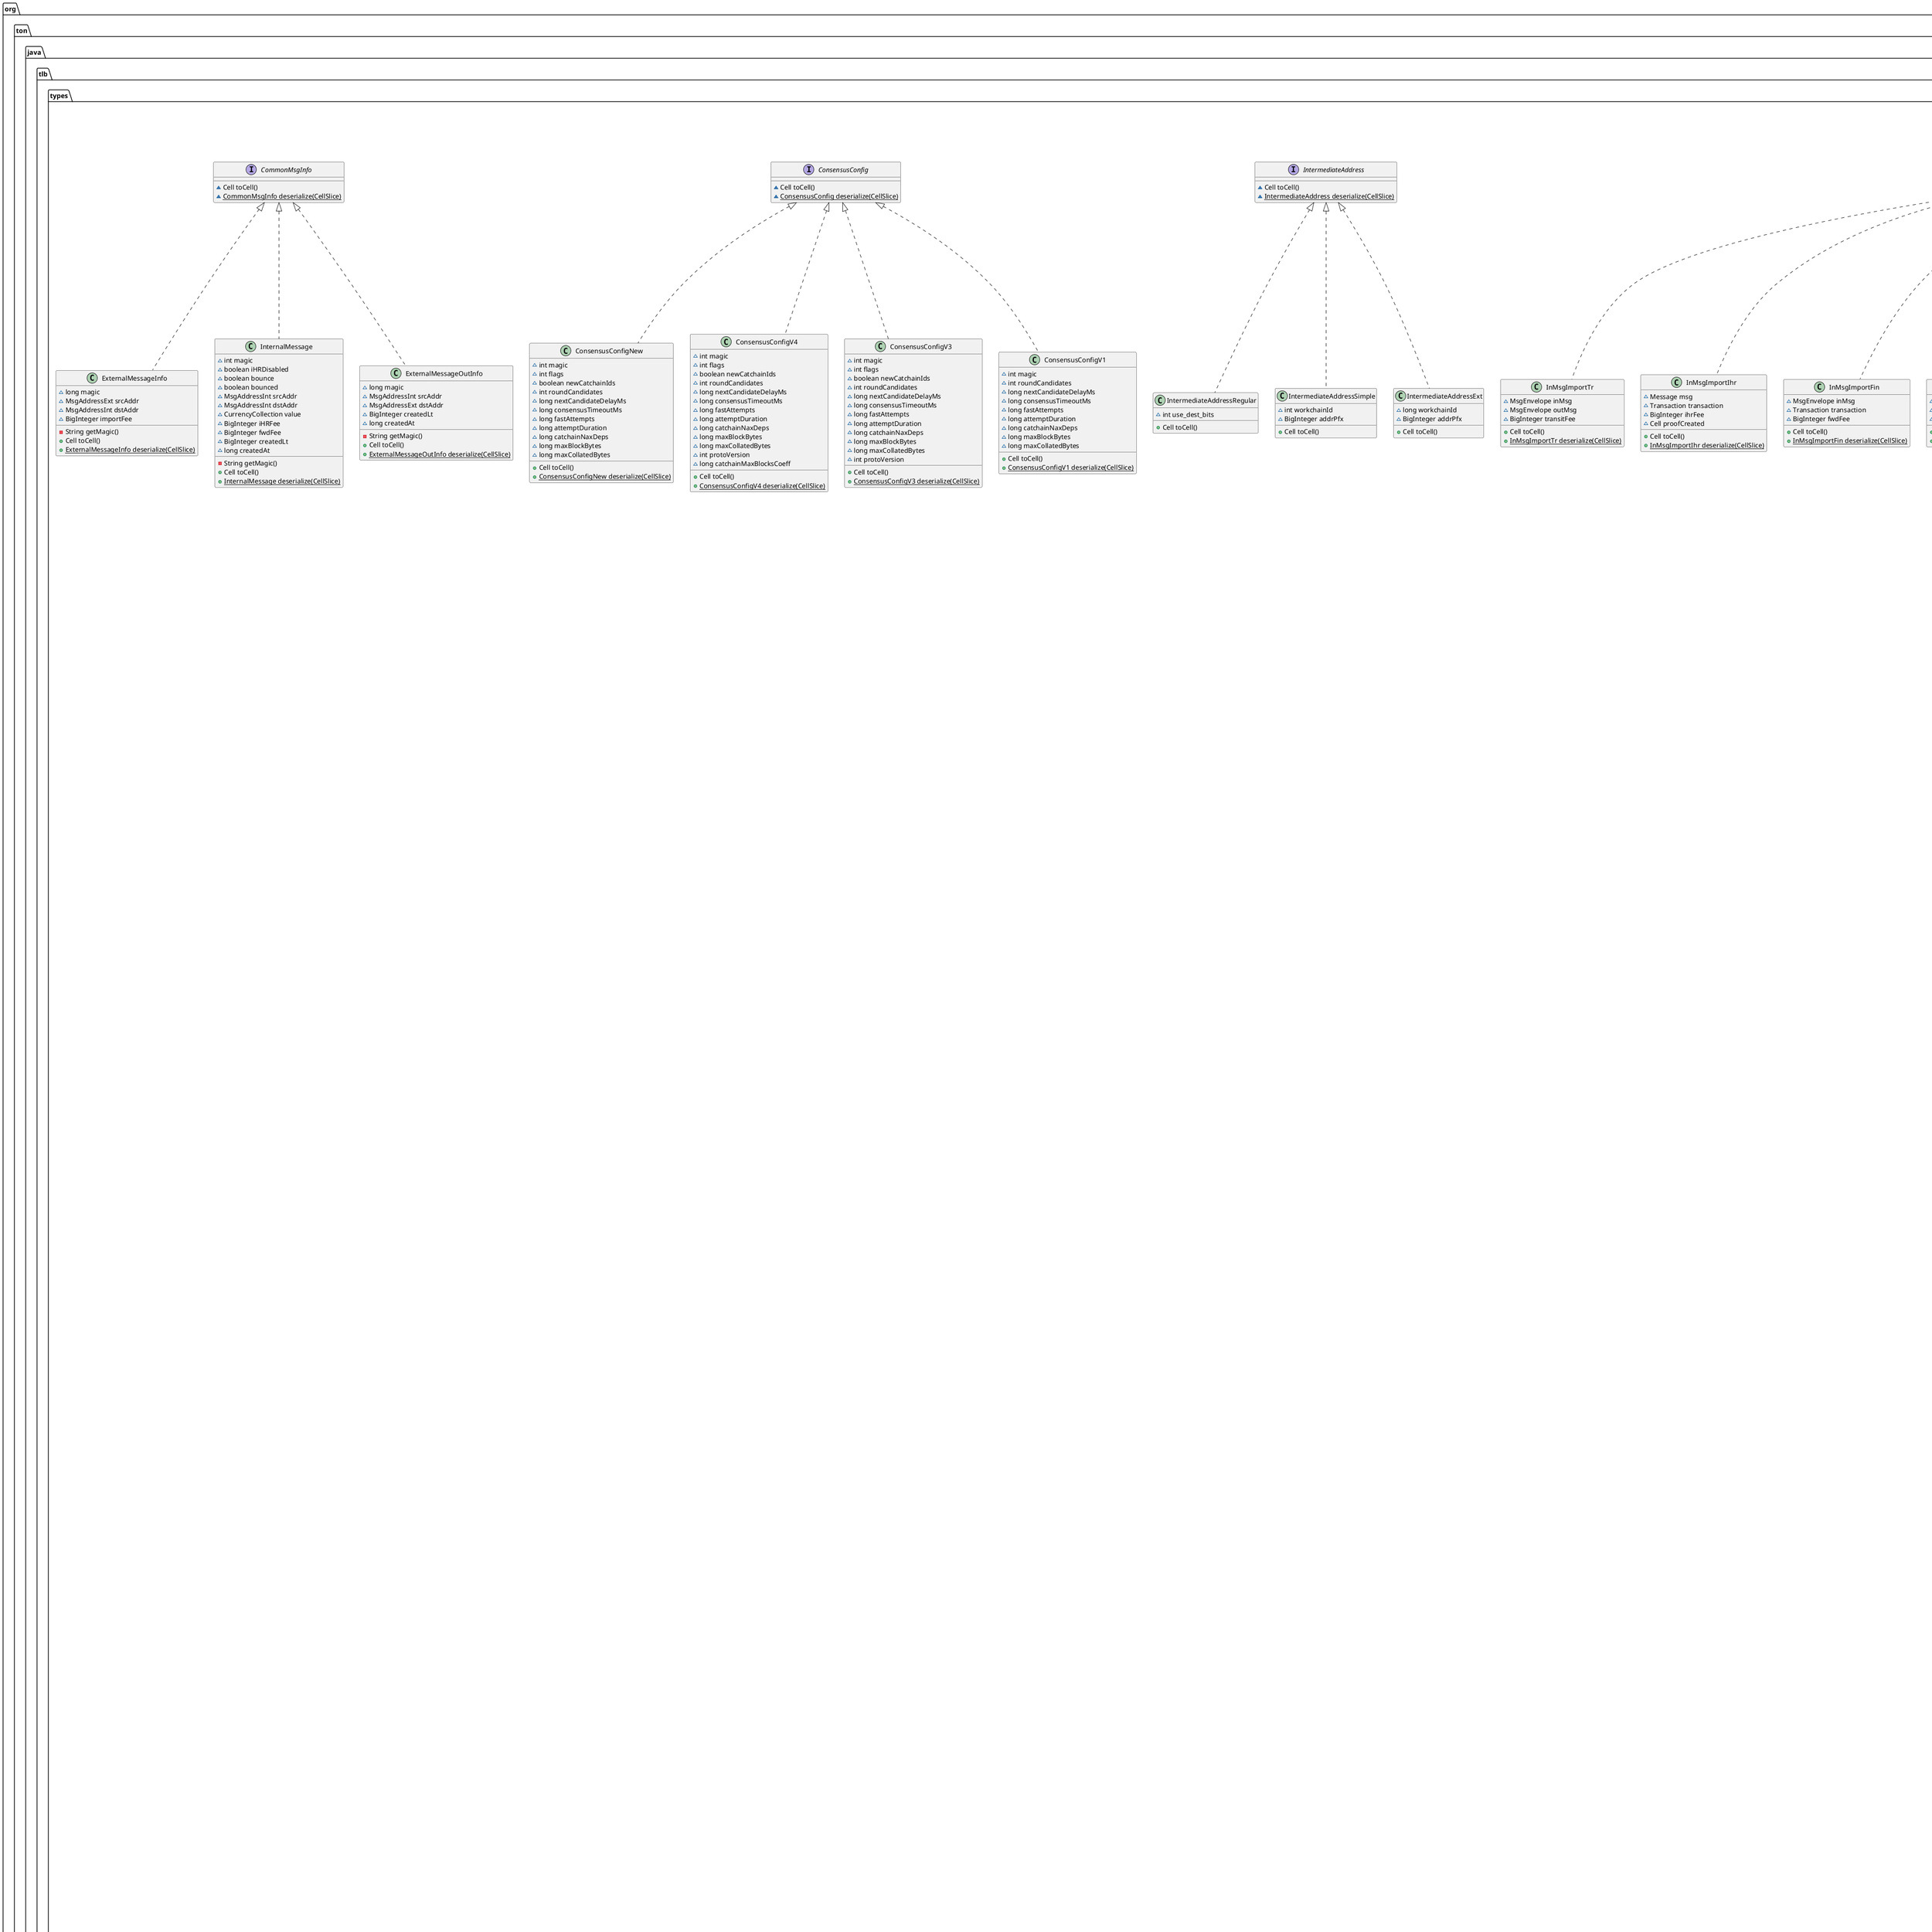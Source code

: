 @startuml
class org.ton.java.tlb.types.JettonBridgePrices {
~ BigInteger bridgeBurnFee
~ BigInteger bridgeMintFee
~ BigInteger walletMinTonsForStorage
~ BigInteger walletGasConsumption
~ BigInteger minterMinTonsForStorage
~ BigInteger discoverGasConsumption
+ Cell toCell()
+ {static} JettonBridgePrices deserialize(CellSlice)
}


class org.ton.java.tlb.types.ConfigVotingSetup {
~ int cfgVoteSetup
~ ConfigProposalSetup normalParams
~ ConfigProposalSetup criticalParams
+ Cell toCell()
+ {static} ConfigVotingSetup deserialize(CellSlice)
}


class org.ton.java.tlb.types.CryptoSignature {
~ int magic
~ BigInteger r
~ BigInteger s
+ Cell toCell()
+ {static} CryptoSignature deserialize(CellSlice)
}


class org.ton.java.tlb.types.ConfigParams37 {
~ ValidatorSet nextTempValidatorSet
+ Cell toCell()
+ {static} ConfigParams37 deserialize(CellSlice)
}


interface org.ton.java.tlb.types.CatchainConfig {
~ Cell toCell()
~ {static} CatchainConfig deserialize(CellSlice)
}

class org.ton.java.tlb.types.AccountStateActive {
~ int magic
~ StateInit stateInit
+ Cell toCell()
+ {static} AccountStateActive deserialize(CellSlice)
}


class org.ton.java.tlb.types.ConfigParams2 {
~ Address minterAddr
+ Cell toCell()
+ {static} ConfigParams2 deserialize(CellSlice)
}


class org.ton.java.tlb.types.StorageUsedShort {
~ BigInteger cells
~ BigInteger bits
+ Cell toCell()
+ {static} StorageUsedShort deserialize(CellSlice)
}


class org.ton.java.tlb.types.InMsgImportTr {
~ MsgEnvelope inMsg
~ MsgEnvelope outMsg
~ BigInteger transitFee
+ Cell toCell()
+ {static} InMsgImportTr deserialize(CellSlice)
}


class org.ton.java.tlb.types.InMsgImportIhr {
~ Message msg
~ Transaction transaction
~ BigInteger ihrFee
~ Cell proofCreated
+ Cell toCell()
+ {static} InMsgImportIhr deserialize(CellSlice)
}


class org.ton.java.tlb.types.BlockLimits {
~ int magic
~ ParamLimits bytes
~ ParamLimits gas
~ ParamLimits ltDelta
+ Cell toCell()
+ {static} BlockLimits deserialize(CellSlice)
}


class org.ton.java.tlb.types.BlockDataState {
~ BlockData blockData
~ ShardState blockState
}

class org.ton.java.tlb.types.TransactionDescriptionMergeInstall {
~ int magic
~ SplitMergeInfo splitInfo
~ Transaction prepareTransaction
~ StoragePhase storagePhase
~ CreditPhase creditPhase
~ ComputePhase computePhase
~ ActionPhase actionPhase
~ boolean aborted
~ boolean destroyed
- String getMagic()
+ Cell toCell()
+ {static} TransactionDescriptionMergeInstall deserialize(CellSlice)
}


class org.ton.java.tlb.types.CurrencyCollection {
~ BigInteger coins
~ TonHashMapE extraCurrencies
+ Cell toCell()
+ {static} CurrencyCollection deserialize(CellSlice)
}


class org.ton.java.tlb.types.ShardHashes {
~ TonHashMapE shardHashes
+ Cell toCell()
+ {static} ShardHashes deserialize(CellSlice)
}


class org.ton.java.tlb.types.ConfigParams40 {
~ long magic
~ BigInteger defaultFlatFine
~ long defaultProportionalFine
~ int severityFlatMult
~ int severityProportionalMult
~ int unpunishableInterval
~ int longInterval
~ int longFlatMult
~ int longProportionalMult
~ int mediumInterval
~ int mediumFlatMult
~ int mediumProportionalMult
+ Cell toCell()
+ {static} ConfigParams40 deserialize(CellSlice)
}


class org.ton.java.tlb.types.StateInit {
~ BigInteger depth
~ TickTock tickTock
~ Cell code
~ Cell data
~ Cell lib
+ Cell toCell()
+ {static} StateInit deserialize(CellSlice)
}


class org.ton.java.tlb.types.ShardDescr {
~ long magic
~ long seqNo
~ long regMcSeqno
~ BigInteger startLt
~ BigInteger endLt
~ BigInteger rootHash
~ BigInteger fileHash
~ boolean beforeSplit
~ boolean beforeMerge
~ boolean wantSplit
~ boolean wantMerge
~ boolean nXCCUpdated
~ int flags
~ long nextCatchainSeqNo
~ BigInteger nextValidatorShard
~ long minRefMcSeqNo
~ long genUTime
~ FutureSplitMerge splitMergeAt
~ CurrencyCollection feesCollected
~ CurrencyCollection fundsCreated
~ Cell refInfoA
- String getMagic()
- String getRootHash()
- String getFileHash()
+ Cell toCell()
+ {static} ShardDescr deserialize(CellSlice)
}


class org.ton.java.tlb.types.BouncePhaseOk {
~ int magic
~ StorageUsedShort msgSize
~ BigInteger msgFees
~ BigInteger fwdFees
- String getMagic()
+ Cell toCell()
+ {static} BouncePhaseOk deserialize(CellSlice)
}


class org.ton.java.tlb.types.ConfigParams10 {
~ TonHashMap criticalParams
+ Cell toCell()
+ {static} ConfigParams10 deserialize(CellSlice)
}


class org.ton.java.tlb.types.ValidatorSignedTempKey {
~ int magic
~ ValidatorTempKey key
~ CryptoSignature signature
+ Cell toCell()
+ {static} ValidatorSignedTempKey deserialize(CellSlice)
}


class org.ton.java.tlb.types.TransactionDescription {
~ Object description
+ Cell toCell()
+ {static} TransactionDescription deserialize(CellSlice)
}


class org.ton.java.tlb.types.Validator {
~ long magic
~ SigPubKey publicKey
~ BigInteger weight
+ Cell toCell()
+ {static} ValidatorAddr deserialize(CellSlice)
}


class org.ton.java.tlb.types.ExternalMessageOutInfoRelaxed {
~ long magic
~ MsgAddress srcAddr
~ MsgAddress dstAddr
~ BigInteger createdLt
~ long createdAt
- String getMagic()
+ Cell toCell()
+ {static} ExternalMessageOutInfoRelaxed deserialize(CellSlice)
}


class org.ton.java.tlb.types.ConfigParams18 {
~ TonHashMap storagePrices
+ Cell toCell()
+ {static} ConfigParams18 deserialize(CellSlice)
}


class org.ton.java.tlb.types.AccountBlock {
~ long magic
~ BigInteger addr
~ TonHashMapAug transactions
~ Cell stateUpdate
+ Cell toCell()
+ {static} AccountBlock deserialize(CellSlice)
}


class org.ton.java.tlb.types.TransactionDescriptionMergePrepare {
~ int magic
~ SplitMergeInfo splitInfo
~ StoragePhase storagePhase
~ boolean aborted
- String getMagic()
+ Cell toCell()
+ {static} TransactionDescriptionMergePrepare deserialize(CellSlice)
}


class org.ton.java.tlb.types.InMsgImportFin {
~ MsgEnvelope inMsg
~ Transaction transaction
~ BigInteger fwdFee
+ Cell toCell()
+ {static} InMsgImportFin deserialize(CellSlice)
}


interface org.ton.java.tlb.types.SizeLimitsConfig {
~ Cell toCell()
~ {static} SizeLimitsConfig deserialize(CellSlice)
}

class org.ton.java.tlb.types.InternalMessageInfoRelaxed {
~ long magic
~ boolean iHRDisabled
~ boolean bounce
~ boolean bounced
~ MsgAddress srcAddr
~ MsgAddress dstAddr
~ CurrencyCollection value
~ BigInteger iHRFee
~ BigInteger fwdFee
~ BigInteger createdLt
~ long createdAt
- String getMagic()
+ Cell toCell()
+ {static} InternalMessageInfoRelaxed deserialize(CellSlice)
}


class org.ton.java.tlb.types.InMsgDiscardFin {
~ MsgEnvelope inMsg
~ BigInteger transactionId
~ BigInteger fwdFee
+ Cell toCell()
+ {static} InMsgDiscardFin deserialize(CellSlice)
}


class org.ton.java.tlb.types.ExternalMessageInfo {
~ long magic
~ MsgAddressExt srcAddr
~ MsgAddressInt dstAddr
~ BigInteger importFee
- String getMagic()
+ Cell toCell()
+ {static} ExternalMessageInfo deserialize(CellSlice)
}


class org.ton.java.tlb.types.ExtBlkRef {
~ BigInteger endLt
~ int seqno
~ BigInteger rootHash
~ BigInteger fileHash
+ String getRootHash()
+ String getFileHash()
+ Cell toCell()
+ {static} ExtBlkRef deserialize(CellSlice)
}


class org.ton.java.tlb.types.ConfigParams20 {
~ GasLimitsPrices configMcGasPrices
+ Cell toCell()
+ {static} ConfigParams20 deserialize(CellSlice)
}


class org.ton.java.tlb.types.ConfigParams17 {
~ BigInteger minStake
~ BigInteger maxStake
~ BigInteger minTotalStake
~ long maxStakeFactor
+ Cell toCell()
+ {static} ConfigParams17 deserialize(CellSlice)
}


class org.ton.java.tlb.types.ConfigParams {
~ Address configAddr
~ TonHashMap config
+ Cell toCell()
+ {static} ConfigParams deserialize(CellSlice)
}


class org.ton.java.tlb.types.AccountStateFrozen {
~ int magic
~ BigInteger stateHash
+ Cell toCell()
+ {static} AccountStateFrozen deserialize(CellSlice)
}


class org.ton.java.tlb.types.MsgAddressExtNone {
~ int magic
+ String toString()
+ Cell toCell()
+ {static} MsgAddressExtNone deserialize(CellSlice)
}


class org.ton.java.tlb.types.BlockCreateStatsOrdinary {
~ TonHashMapE list
+ Cell toCell()
+ {static} BlockCreateStatsOrdinary deserialize(CellSlice)
}


interface org.ton.java.tlb.types.MsgAddressExt {
~ String toString()
~ Cell toCell()
~ {static} MsgAddressExt deserialize(CellSlice)
}

class org.ton.java.tlb.types.ConfigParams21 {
~ GasLimitsPrices configGasPrices
+ Cell toCell()
+ {static} ConfigParams21 deserialize(CellSlice)
}


class org.ton.java.tlb.types.Anycast {
~ int depth
~ byte rewritePfx
+ Cell toCell()
+ {static} Anycast deserialize(CellSlice)
}


class org.ton.java.tlb.types.BlockProof {
~ int magic
~ BlockIdExtShardIdent proofFor
~ Cell root
~ BlockSignatures signatures
+ Cell toCell()
+ {static} BlockProof deserialize(CellSlice)
}


class org.ton.java.tlb.types.GasLimitsPricesExt {
~ long magic
~ BigInteger gasPrice
~ BigInteger gasLimit
~ BigInteger specialGasLimit
~ BigInteger gasCredit
~ BigInteger blockGasLimit
~ BigInteger freezeDueLimit
~ BigInteger deleteDueLimit
+ Cell toCell()
+ {static} GasLimitsPricesExt deserialize(CellSlice)
}


class org.ton.java.tlb.types.ConfigParams1 {
~ Address electorAddr
+ Cell toCell()
+ {static} ConfigParams1 deserialize(CellSlice)
}


class org.ton.java.tlb.types.ConfigParams36 {
~ ValidatorSet nextValidatorSet
+ Cell toCell()
+ {static} ConfigParams36 deserialize(CellSlice)
}


class org.ton.java.tlb.types.ConfigParams7 {
~ TonHashMapE extraCurrencies
+ Cell toCell()
+ {static} ConfigParams7 deserialize(CellSlice)
}


class org.ton.java.tlb.types.LibDescr {
~ long magic
~ Cell lib
~ TonHashMap publishers
- String getMagic()
+ Cell toCell()
+ {static} LibDescr deserialize(CellSlice)
}


class org.ton.java.tlb.types.ComputePhaseVM {
~ int magic
~ boolean success
~ boolean msgStateUsed
~ boolean accountActivated
~ BigInteger gasFees
~ ComputePhaseVMDetails details
- String getMagic()
+ Cell toCell()
+ {static} ComputePhase deserialize(CellSlice)
}


class org.ton.java.tlb.types.KeyMaxLt {
~ BigInteger endLt
~ int seqno
~ BigInteger rootHash
~ BigInteger fileHash
- String getRootHash()
- String getFileHash()
+ Cell toCell()
+ {static} KeyMaxLt deserialize(CellSlice)
}


class org.ton.java.tlb.types.WcSplitMergeTimings {
~ int magic
~ long splitMergeDelay
~ long splitMergeInterval
~ long minSplitMergeInterval
~ long minSplitMergeDelay
+ Cell toCell()
+ {static} WcSplitMergeTimings deserialize(CellSlice)
}


class org.ton.java.tlb.types.ConfigParams11 {
~ ConfigVotingSetup configVotingSetup
+ Cell toCell()
+ {static} ConfigParams11 deserialize(CellSlice)
}


interface org.ton.java.tlb.types.ValidatorSet {
~ Cell toCell()
~ {static} ValidatorSet deserialize(CellSlice)
}

class org.ton.java.tlb.types.BlockIdExtShardIdent {
~ ShardIdent shardId
~ long seqno
+ BigInteger rootHash
+ BigInteger fileHash
+ String getRootHash()
+ String getFileHash()
+ Cell toCell()
+ {static} BlockIdExtShardIdent deserialize(CellSlice)
}


class org.ton.java.tlb.types.InternalMessage {
~ int magic
~ boolean iHRDisabled
~ boolean bounce
~ boolean bounced
~ MsgAddressInt srcAddr
~ MsgAddressInt dstAddr
~ CurrencyCollection value
~ BigInteger iHRFee
~ BigInteger fwdFee
~ BigInteger createdLt
~ long createdAt
- String getMagic()
+ Cell toCell()
+ {static} InternalMessage deserialize(CellSlice)
}


class org.ton.java.tlb.types.BlockHandle {
~ BigInteger offset
~ BigInteger size
+ {static} BlockHandle deserialize(CellSlice)
}


class org.ton.java.tlb.types.DepthBalanceInfo {
~ int depth
~ CurrencyCollection currencies
+ Cell toCell()
+ {static} DepthBalanceInfo deserialize(CellSlice)
}


interface org.ton.java.tlb.types.AccountState {
+ Cell toCell()
}

class org.ton.java.tlb.types.BlockExtra {
~ InMsgDescr inMsgDesc
~ OutMsgDescr outMsgDesc
~ TonHashMapAugE shardAccountBlocks
~ BigInteger randSeed
~ BigInteger createdBy
~ McBlockExtra mcBlockExtra
- String getRandSeed()
- String getCreatedBy()
+ String toJson()
+ Cell toCell()
+ {static} BlockExtra deserialize(CellSlice)
}


class org.ton.java.tlb.types.HashUpdate {
~ int magic
~ BigInteger oldHash
~ BigInteger newHash
- String getMagic()
- String getOldHash()
- String getNewHash()
+ Cell toCell()
+ {static} HashUpdate deserialize(CellSlice)
}


class org.ton.java.tlb.types.ConfigParams31 {
~ TonHashMapE fundamentalSmcAddr
+ Cell toCell()
+ {static} ConfigParams31 deserialize(CellSlice)
}


class org.ton.java.tlb.types.StorageUsed {
~ BigInteger bitsUsed
~ BigInteger cellsUsed
~ BigInteger publicCellsUsed
+ Cell toCell()
+ {static} StorageUsed deserialize(CellSlice)
}


class org.ton.java.tlb.types.Block {
~ long magic
~ int globalId
~ BlockInfo blockInfo
~ ValueFlow valueFlow
~ MerkleUpdate stateUpdate
~ BlockExtra extra
+ Cell toCell()
+ {static} Block deserialize(CellSlice)
}


class org.ton.java.tlb.types.JettonBridgeParamsV1 {
~ int magic
~ Address bridgeAddress
~ Address oracleAddress
~ TonHashMapE oracles
~ int stateFlags
~ BigInteger burnBridgeFee
+ Cell toCell()
+ {static} JettonBridgeParamsV1 deserialize(CellSlice)
}


class org.ton.java.tlb.types.ConfigParams28 {
~ CatchainConfig catchainConfig
+ Cell toCell()
+ {static} ConfigParams28 deserialize(CellSlice)
}


interface org.ton.java.tlb.types.MsgAddressInt {
~ Cell toCell()
~ Address toAddress()
~ {static} MsgAddressInt deserialize(CellSlice)
}

class org.ton.java.tlb.types.McBlockExtraInfo {
~ TonHashMapE prevBlkSignatures
~ InMsg recoverCreateMsg
~ InMsg mintMsg
+ Cell toCell()
+ {static} McBlockExtraInfo deserialize(CellSlice)
}


enum org.ton.java.tlb.types.AccountStates {
+  UNINIT
+  FROZEN
+  ACTIVE
+  NON_EXIST
}

interface org.ton.java.tlb.types.BlockCreateStats {
+ Cell toCell()
+ {static} BlockCreateStats deserialize(CellSlice)
}

class org.ton.java.tlb.types.ConsensusConfigNew {
~ int magic
~ int flags
~ boolean newCatchainIds
~ int roundCandidates
~ long nextCandidateDelayMs
~ long consensusTimeoutMs
~ long fastAttempts
~ long attemptDuration
~ long catchainNaxDeps
~ long maxBlockBytes
~ long maxCollatedBytes
+ Cell toCell()
+ {static} ConsensusConfigNew deserialize(CellSlice)
}


class org.ton.java.tlb.types.AllShardsInfo {
~ TonHashMap shardHashes
}

class org.ton.java.tlb.types.TransactionDescriptionSplitPrepare {
~ int magic
~ SplitMergeInfo splitInfo
~ StoragePhase storagePhase
~ ComputePhase computePhase
~ ActionPhase actionPhase
~ boolean aborted
~ boolean destroyed
- String getMagic()
+ Cell toCell()
+ {static} TransactionDescriptionSplitPrepare deserialize(CellSlice)
}


class org.ton.java.tlb.types.InMsgDescr {
~ TonHashMapAugE inMsg
+ Cell toCell()
+ {static} InMsgDescr deserialize(CellSlice)
+ long getCount()
}


class org.ton.java.tlb.types.CryptoSignaturePair {
~ BigInteger nodeIdShort
~ CryptoSignature sign
+ Cell toCell()
+ {static} CryptoSignaturePair deserialize(CellSlice)
}


class org.ton.java.tlb.types.StoragePhase {
~ BigInteger storageFeesCollected
~ BigInteger storageFeesDue
~ AccStatusChange statusChange
+ Cell toCell()
+ {static} StoragePhase deserialize(CellSlice)
}


class org.ton.java.tlb.types.MsgAddressIntStd {
~ int magic
~ Anycast anycast
~ int addrLen
~ byte workchainId
~ BigInteger address
+ String toString()
+ Cell toCell()
+ {static} MsgAddressIntStd deserialize(CellSlice)
+ Address toAddress()
}


class org.ton.java.tlb.types.ValidatorInfo {
~ long validatorListHashShort
~ long catchainSeqno
~ boolean nXCcUpdated
+ Cell toCell()
+ {static} ValidatorInfo deserialize(CellSlice)
}


class org.ton.java.tlb.types.CreditPhase {
~ BigInteger dueFeesCollected
~ CurrencyCollection credit
+ Cell toCell()
+ {static} CreditPhase deserialize(CellSlice)
}


class org.ton.java.tlb.types.BouncePhaseNegFounds {
~ int magic
+ Cell toCell()
+ {static} BouncePhaseNegFounds deserialize(CellSlice)
}


class org.ton.java.tlb.types.McStateExtraInfo {
~ BigInteger flags
~ ValidatorInfo validatorInfo
~ TonHashMapAugE prevBlocks
~ Boolean afterKeyBlock
~ ExtBlkRef lastKeyBlock
~ BlockCreateStats blockCreateStats
+ Cell toCell()
+ {static} McStateExtraInfo deserialize(CellSlice)
}


class org.ton.java.tlb.types.TransactionDescriptionSplitInstall {
~ int magic
~ SplitMergeInfo splitInfo
~ Transaction prepareTransaction
~ boolean installed
- String getMagic()
+ Cell toCell()
+ {static} TransactionDescriptionSplitInstall deserialize(CellSlice)
}


class org.ton.java.tlb.types.MessagesList {
~ TonHashMapE list
+ {static} MessagesList deserialize(CellSlice)
}


class org.ton.java.tlb.types.ConfigParams8 {
~ GlobalVersion globalVersion
+ Cell toCell()
+ {static} ConfigParams8 deserialize(CellSlice)
}


interface org.ton.java.tlb.types.ValidatorDescr {
~ Cell toCell()
~ {static} ValidatorDescr deserialize(CellSlice)
}

class org.ton.java.tlb.types.ValidatorAddr {
~ int magic
~ SigPubKey publicKey
~ BigInteger weight
~ BigInteger adnlAddr
- String getMagic()
- String getAdnlAddr()
+ Cell toCell()
+ {static} ValidatorAddr deserialize(CellSlice)
}


class org.ton.java.tlb.types.ConfigParams45 {
~ int magic
~ TonHashMapE precompiledContractsList
~ long suspendedUntil
+ Cell toCell()
+ {static} ConfigParams45 deserialize(CellSlice)
}


class org.ton.java.tlb.types.OutMsgExt {
~ int magic
~ Message msg
~ Transaction transaction
+ Cell toCell()
+ {static} OutMsgExt deserialize(CellSlice)
}


class org.ton.java.tlb.types.Account {
~ boolean isNone
~ MsgAddressInt address
~ StorageInfo storageInfo
~ AccountStorage accountStorage
+ Cell toCell()
+ {static} Account deserialize(CellSlice)
}


class org.ton.java.tlb.types.ShardStateInfo {
~ BigInteger overloadHistory
~ BigInteger underloadHistory
~ CurrencyCollection totalBalance
~ CurrencyCollection totalValidatorFees
~ TonHashMapE libraries
~ ExtBlkRef masterRef
+ Cell toCell()
+ {static} ShardStateInfo deserialize(CellSlice)
}


class org.ton.java.tlb.types.ShardState {
~ long magic
~ ShardStateUnsplit left
~ ShardStateUnsplit right
- String getMagic()
+ Cell toCell()
+ {static} ShardState deserialize(CellSlice)
}


class org.ton.java.tlb.types.MsgAddressExternal {
~ int magic
~ int len
+ BigInteger externalAddress
+ String toString()
+ Cell toCell()
+ {static} MsgAddressExternal deserialize(CellSlice)
}


class org.ton.java.tlb.types.ShardStateUnsplit {
~ long magic
~ int globalId
~ ShardIdent shardIdent
~ long seqno
~ long vertSeqno
~ long genUTime
~ BigInteger genLt
~ long minRefMCSeqno
~ Cell outMsgQueueInfo
~ boolean beforeSplit
~ Cell shardAccounts
~ ShardStateInfo shardStateInfo
~ McStateExtra custom
- String getMagic()
+ Cell toCell()
+ {static} ShardStateUnsplit deserialize(CellSlice)
}


class org.ton.java.tlb.types.CreatorStats {
~ long magic
~ Counters mcBlocks
~ Counters shardBlocks
+ Cell toCell()
+ {static} CreatorStats deserialize(CellSlice)
}


class org.ton.java.tlb.types.ConfigParams12 {
~ TonHashMapE workchains
+ Cell toCell()
+ {static} ConfigParams12 deserialize(CellSlice)
}


class org.ton.java.tlb.types.ValidatorBaseInfo {
~ int magic
~ long validatorListHashShort
~ long catchainSeqno
+ Cell toCell()
+ {static} ValidatorBaseInfo deserialize(CellSlice)
}


class org.ton.java.tlb.types.OldMcBlocksInfo {
~ TonHashMapAugE list
+ Cell toCell()
+ {static} OldMcBlocksInfo deserialize(CellSlice)
}


class org.ton.java.tlb.types.ConfigParams6 {
~ BigInteger mintNewPrice
~ BigInteger mintAddPrice
+ Cell toCell()
+ {static} ConfigParams6 deserialize(CellSlice)
}


class org.ton.java.tlb.types.KeyExtBlkRef {
~ boolean key
~ ExtBlkRef blkRef
+ Cell toCell()
+ {static} KeyExtBlkRef deserialize(CellSlice)
}


class org.ton.java.tlb.types.ConfigParams35 {
~ ValidatorSet currTempValidatorSet
+ Cell toCell()
+ {static} ConfigParams35 deserialize(CellSlice)
}


class org.ton.java.tlb.types.IntermediateAddressRegular {
~ int use_dest_bits
+ Cell toCell()
}


class org.ton.java.tlb.types.GasLimitsPricesOrdinary {
~ long magic
~ BigInteger gasPrice
~ BigInteger gasLimit
~ BigInteger gasCredit
~ BigInteger blockGasLimit
~ BigInteger freezeDueLimit
~ BigInteger deleteDueLimit
+ Cell toCell()
+ {static} GasLimitsPricesOrdinary deserialize(CellSlice)
}


interface org.ton.java.tlb.types.GasLimitsPrices {
~ Cell toCell()
~ {static} GasLimitsPrices deserialize(CellSlice)
}

class org.ton.java.tlb.types.AccountStorage {
~ String accountStatus
~ BigInteger lastTransactionLt
~ CurrencyCollection balance
~ AccountState accountState
+ Cell toCell()
+ {static} AccountStorage deserialize(CellSlice)
}


class org.ton.java.tlb.types.Transaction {
~ int magic
~ BigInteger accountAddr
~ BigInteger lt
~ BigInteger prevTxHash
~ BigInteger prevTxLt
~ long now
~ long outMsgCount
~ AccountStates origStatus
~ AccountStates endStatus
~ TransactionIO inOut
~ CurrencyCollection totalFees
~ HashUpdate stateUpdate
~ TransactionDescription description
~ byte[] hash
- String getMagic()
- String getAccountAddr()
- String getPrevTxHash()
+ void dump()
+ Cell toCell()
+ {static} Transaction deserialize(CellSlice)
+ {static} Cell serializeAccountState(AccountStates)
+ {static} AccountStates deserializeAccountState(byte)
}


class org.ton.java.tlb.types.ConfigParams16 {
~ long maxValidators
~ long maxMainValidators
~ long minValidators
+ Cell toCell()
+ {static} ConfigParams16 deserialize(CellSlice)
}


class org.ton.java.tlb.types.TickTock {
~ boolean tick
~ boolean tock
+ Cell toCell()
+ {static} TickTock deserialize(CellSlice)
}


class org.ton.java.tlb.types.IntermediateAddressSimple {
~ int workchainId
~ BigInteger addrPfx
+ Cell toCell()
}


class org.ton.java.tlb.types.SizeLimitsConfigV2 {
~ int magic
~ long maxMsgBits
~ long maxMsgCells
~ long maxLibraryCells
~ int maxVmDataDepth
~ long maxExtMsgSize
~ int maxExtMsgDepth
~ long maxAccStateCells
~ long maxAccStateBits
+ Cell toCell()
+ {static} SizeLimitsConfigV2 deserialize(CellSlice)
}


class org.ton.java.tlb.types.AccountHelper {
~ boolean isActive
~ Account state
~ Cell data
~ Cell code
~ BigInteger lastTxLt
~ byte[] lastTxHash
+ boolean hasGetMethod(String)
+ {static} long methodNameHash(String)
}


class org.ton.java.tlb.types.ConsensusConfigV4 {
~ int magic
~ int flags
~ boolean newCatchainIds
~ int roundCandidates
~ long nextCandidateDelayMs
~ long consensusTimeoutMs
~ long fastAttempts
~ long attemptDuration
~ long catchainNaxDeps
~ long maxBlockBytes
~ long maxCollatedBytes
~ int protoVersion
~ long catchainMaxBlocksCoeff
+ Cell toCell()
+ {static} ConsensusConfigV4 deserialize(CellSlice)
}


class org.ton.java.tlb.types.ConfigParams23 {
~ BlockLimits configBlockLimits
+ Cell toCell()
+ {static} ConfigParams23 deserialize(CellSlice)
}


class org.ton.java.tlb.types.SigPubKey {
~ long magic
~ BigInteger pubkey
+ Cell toCell()
+ {static} SigPubKey deserialize(CellSlice)
}


class org.ton.java.tlb.types.SplitMergeInfo {
~ int curShardPfxLen
~ int accSplitDepth
~ BigInteger thisAddr
~ BigInteger siblingAddr
+ Cell toCell()
+ {static} SplitMergeInfo deserialize(CellSlice)
}


class org.ton.java.tlb.types.OutMsgDeqShort {
~ int magic
~ BigInteger msgEnvHash
~ long nextWorkchain
~ BigInteger nextAddrPfx
~ BigInteger importBlockLt
+ Cell toCell()
+ {static} OutMsgDeqShort deserialize(CellSlice)
}


class org.ton.java.tlb.types.ConfigParams71 {
~ OracleBridgeParams ethereumBridge
+ Cell toCell()
+ {static} ConfigParams71 deserialize(CellSlice)
}


class org.ton.java.tlb.types.ExternalMessageOutInfo {
~ long magic
~ MsgAddressInt srcAddr
~ MsgAddressExt dstAddr
~ BigInteger createdLt
~ long createdAt
- String getMagic()
+ Cell toCell()
+ {static} ExternalMessageOutInfo deserialize(CellSlice)
}


class org.ton.java.tlb.types.AnyMessage {
~ Cell payload
~ Address senderAddr
~ Address destAddr
+ Cell toCell()
+ {static} AnyMessage deserialize(CellSlice)
}


class org.ton.java.tlb.types.ComputeSkipReason {
~ String type
+ Cell toCell()
+ {static} ComputePhase deserialize(CellSlice)
}


class org.ton.java.tlb.types.ShardFeeCreated {
~ CurrencyCollection fees
~ CurrencyCollection create
+ Cell toCell()
+ {static} ShardFeeCreated deserialize(CellSlice)
}


class org.ton.java.tlb.types.ConfigParams24 {
~ MsgForwardPrices configMcFwdPrices
+ Cell toCell()
+ {static} ConfigParams24 deserialize(CellSlice)
}


class org.ton.java.tlb.types.OutMsgTrReq {
~ int magic
~ MsgEnvelope msg
~ InMsg imported
+ Cell toCell()
+ {static} OutMsgTrReq deserialize(CellSlice)
}


class org.ton.java.tlb.types.ConfigParams3 {
~ Address feeCollectorAddr
+ Cell toCell()
+ {static} ConfigParams3 deserialize(CellSlice)
}


class org.ton.java.tlb.types.ActionReserveCurrency {
~ long magic
~ int mode
~ CurrencyCollection currency
+ Cell toCell()
+ {static} ActionReserveCurrency deserialize(CellSlice)
}


class org.ton.java.tlb.types.Boc {
~ long magic
~ boolean hasIdx
~ boolean hasCrc32c
~ boolean hasCacheBits
~ boolean hasTopHash
~ boolean hasIntHashes
~ int size
~ int offBytes
~ int cells
~ int roots
~ int absent
~ int totalCellsSize
~ List<BigInteger> rootList
~ List<BigInteger> index
~ byte[] cellData
~ long crc32c
+ Cell toCell()
+ {static} Boc deserialize(CellSlice)
}


class org.ton.java.tlb.types.ShardFees {
~ TonHashMapAugE shardFees
+ Cell toCell()
+ {static} ShardFees deserialize(CellSlice)
}


class org.ton.java.tlb.types.GlobalVersion {
~ long magic
~ long version
~ BigInteger capabilities
- String getMagic()
+ Cell toCell()
+ {static} GlobalVersion deserialize(CellSlice)
}


class org.ton.java.tlb.types.TransactionDescriptionOrdinary {
~ int magic
~ boolean creditFirst
~ StoragePhase storagePhase
~ CreditPhase creditPhase
~ ComputePhase computePhase
~ ActionPhase actionPhase
~ boolean aborted
~ BouncePhase bouncePhase
~ boolean destroyed
- String getMagic()
+ Cell toCell()
+ {static} TransactionDescriptionOrdinary deserialize(CellSlice)
}


class org.ton.java.tlb.types.TransactionIO {
~ Message in
~ TonHashMapE out
+ Cell toCell()
+ {static} TransactionIO deserialize(CellSlice)
}


class org.ton.java.tlb.types.OracleBridgeParams {
~ Address bridgeAddress
~ Address oracleMultiSigAddress
~ TonHashMapE oracles
~ BigInteger externalChainAddress
+ Cell toCell()
+ {static} OracleBridgeParams deserialize(CellSlice)
}


class org.ton.java.tlb.types.AccStatusChange {
~ String type
+ Cell toCell()
+ {static} AccStatusChange deserialize(CellSlice)
}


class org.ton.java.tlb.types.WorkchainDescrV2 {
~ int workchain
~ long enabledSince
~ int actualMinSplit
~ int minSplit
~ int maxSplit
~ boolean basic
~ boolean active
~ boolean acceptMsgs
~ int flags
~ BigInteger zeroStateRootHash
~ BigInteger zeroStateFileHash
~ long version
~ WorkchainFormat format
~ WcSplitMergeTimings wcSplitMergeTimings
+ Cell toCell()
+ {static} WorkchainDescrV2 deserialize(CellSlice)
}


class org.ton.java.tlb.types.ShardIdent {
~ long magic
~ long prefixBits
~ int workchain
~ BigInteger shardPrefix
- String getMagic()
+ Cell toCell()
+ {static} ShardIdent deserialize(CellSlice)
}


class org.ton.java.tlb.types.OutMsgQueueInfo {
~ TonHashMapAugE outMsgQueue
~ TonHashMapE processedInfo
~ TonHashMapE ihrPendingInfo
+ Cell toCell()
+ {static} OutMsgQueueInfo deserialize(CellSlice)
}


interface org.ton.java.tlb.types.ComputePhase {
~ Cell toCell()
~ {static} ComputePhase deserialize(CellSlice)
}

class org.ton.java.tlb.types.OutMsgImm {
~ int magic
~ MsgEnvelope msg
~ Transaction transaction
~ InMsg reimport
+ Cell toCell()
+ {static} OutMsgImm deserialize(CellSlice)
}


class org.ton.java.tlb.types.ConfigParams72 {
~ OracleBridgeParams binanceSmartChainBridge
+ Cell toCell()
+ {static} ConfigParams72 deserialize(CellSlice)
}


class org.ton.java.tlb.types.BlockCreateStatsExt {
~ TonHashMapAugE list
+ Cell toCell()
+ {static} BlockCreateStatsExt deserialize(CellSlice)
}


class org.ton.java.tlb.types.OutList {
~ List<OutAction> actions
+ Cell toCell()
+ {static} OutList deserialize(CellSlice)
}


class org.ton.java.tlb.types.ActionSendMsg {
~ long magic
~ int mode
~ MessageRelaxed outMsg
+ Cell toCell()
+ {static} ActionSendMsg deserialize(CellSlice)
}


class org.ton.java.tlb.types.MerkleUpdate {
~ BigInteger oldHash
~ BigInteger newHash
~ ShardState oldShardState
~ ShardState newShardState
+ Cell toCell()
+ {static} MerkleUpdate deserialize(CellSlice)
- String getOldHash()
- String getNewHash()
}


class org.ton.java.tlb.types.InMsgImportImm {
~ MsgEnvelope inMsg
~ Transaction transaction
~ BigInteger fwdFee
+ Cell toCell()
+ {static} InMsgImportImm deserialize(CellSlice)
}


class org.ton.java.tlb.types.ActionSetCode {
~ long magic
~ Cell newCode
+ Cell toCell()
+ {static} ActionSetCode deserialize(CellSlice)
}


class org.ton.java.tlb.types.OutMsgNew {
~ int magic
~ MsgEnvelope outMsg
~ Transaction transaction
+ Cell toCell()
+ {static} OutMsgNew deserialize(CellSlice)
}


class org.ton.java.tlb.types.CatchainConfigC2 {
~ int magic
~ int flags
~ boolean shuffleMcValidators
~ long mcCatchainLifetime
~ long shardCatchainLifetime
~ long shardValidatorsLifetime
~ long shardValidatorsNum
+ Cell toCell()
+ {static} CatchainConfigC2 deserialize(CellSlice)
}


class org.ton.java.tlb.types.ConfigParams81 {
~ JettonBridgeParams bnbTonTokenBridge
+ Cell toCell()
+ {static} ConfigParams81 deserialize(CellSlice)
}


class org.ton.java.tlb.types.BlockSignaturesPure {
~ long sigCount
~ BigInteger sigWeight
~ TonHashMapE signatures
+ Cell toCell()
+ {static} BlockSignaturesPure deserialize(CellSlice)
}


class org.ton.java.tlb.types.AccountStateUninit {
~ int magic
+ Cell toCell()
+ {static} AccountStateUninit deserialize(CellSlice)
}


class org.ton.java.tlb.types.OutMsgDescr {
~ TonHashMapAugE outMsg
+ Cell toCell()
+ {static} OutMsgDescr deserialize(CellSlice)
+ long getCount()
}


class org.ton.java.tlb.types.ConfigParams39 {
~ TonHashMapE validatorSignedTemp
+ Cell toCell()
+ {static} ConfigParams39 deserialize(CellSlice)
}


class org.ton.java.tlb.types.BlkPrevInfo {
~ ExtBlkRef prev1
~ ExtBlkRef prev2
+ Cell toCell(boolean)
+ {static} BlkPrevInfo deserialize(CellSlice)
}


class org.ton.java.tlb.types.CatchainConfigC1 {
~ int magic
~ long mcCatchainLifetime
~ long shardCatchainLifetime
~ long shardValidatorsLifetime
~ long shardValidatorsNum
+ Cell toCell()
+ {static} CatchainConfigC1 deserialize(CellSlice)
}


class org.ton.java.tlb.types.TransactionDescriptionTickTock {
~ int magic
~ boolean isTock
~ StoragePhase storagePhase
~ ComputePhase computePhase
~ ActionPhase actionPhase
~ boolean aborted
~ boolean destroyed
- String getMagic()
+ Cell toCell()
+ {static} TransactionDescriptionTickTock deserialize(CellSlice)
}


interface org.ton.java.tlb.types.OutMsg {
~ Cell toCell()
~ {static} OutMsg deserialize(CellSlice)
}

class org.ton.java.tlb.types.ValueFlow {
~ long magic
~ CurrencyCollection fromPrevBlk
~ CurrencyCollection toNextBlk
~ CurrencyCollection imported
~ CurrencyCollection exported
~ CurrencyCollection feesCollected
~ CurrencyCollection burned
~ CurrencyCollection feesImported
~ CurrencyCollection recovered
~ CurrencyCollection created
~ CurrencyCollection minted
- String getMagic()
+ Cell toCell()
+ {static} ValueFlow deserialize(CellSlice)
}


class org.ton.java.tlb.types.Message {
~ String msgType
~ CommonMsgInfo info
~ StateInit init
~ Cell body
+ Cell toCell()
+ {static} Message deserialize(CellSlice)
}


class org.ton.java.tlb.types.ConfigParams4 {
~ Address dnsRootAddr
+ Cell toCell()
+ {static} ConfigParams4 deserialize(CellSlice)
}


class org.ton.java.tlb.types.CommonMsg {
}
class org.ton.java.tlb.types.WorkchainFormatExt {
~ int wfmtExt
~ int minAddrLen
~ int maxAddrLen
~ int addrLenStep
~ long workchainTypeId
+ Cell toCell(boolean)
+ {static} WorkchainFormatExt deserialize(CellSlice)
}


class org.ton.java.tlb.types.ImportFees {
~ BigInteger feesCollected
~ CurrencyCollection valueImported
+ Cell toCell()
+ {static} ImportFees deserialize(CellSlice)
}


class org.ton.java.tlb.types.ConfigParams33 {
~ ValidatorSet prevTempValidatorSet
+ Cell toCell()
+ {static} ConfigParams33 deserialize(CellSlice)
}


class org.ton.java.tlb.types.BlockData {
}
class org.ton.java.tlb.types.MsgEnvelope {
~ int magic
~ IntermediateAddress currAddr
~ IntermediateAddress nextAddr
~ BigInteger fwdFeeRemaining
~ Message msg
+ Cell toCell()
+ {static} MsgEnvelope deserialize(CellSlice)
}


class org.ton.java.tlb.types.ValidatorTempKey {
~ int magic
~ BigInteger adnlAddr
~ SigPubKey tempPublicKey
~ long seqno
~ long validUntil
+ Cell toCell()
+ {static} ValidatorTempKey deserialize(CellSlice)
}


class org.ton.java.tlb.types.ConfigParams14 {
~ long magic
~ BigInteger masterchainBlockFee
~ BigInteger basechainBlockFee
+ Cell toCell()
+ {static} ConfigParams14 deserialize(CellSlice)
}


interface org.ton.java.tlb.types.OutAction {
~ Cell toCell()
~ {static} OutAction deserialize(CellSlice)
}

class org.ton.java.tlb.types.StoragePrices {
~ long magic
~ long utimeSince
~ BigInteger bitPricePs
~ BigInteger cellPricePs
~ BigInteger mcBitPricePs
~ BigInteger mcCellPricePs
+ Cell toCell()
+ {static} StoragePrices deserialize(CellSlice)
}


class org.ton.java.tlb.types.BlockSignatures {
~ int magic
~ ValidatorBaseInfo validatorBaseInfo
~ BlockSignaturesPure pureSignatures
+ Cell toCell()
+ {static} BlockSignatures deserialize(CellSlice)
}


class org.ton.java.tlb.types.ConfigProposalSetup {
~ int cfgVoteCfg
~ int minTotRounds
~ int maxTotRounds
~ int minWins
~ int maxLosses
~ int minStoreSec
~ int maxStoreSec
~ int bitPrice
~ int cellPrice
+ Cell toCell()
+ {static} ConfigProposalSetup deserialize(CellSlice)
}


class org.ton.java.tlb.types.TransactionShortInfo {
~ BigInteger lt
~ BigInteger hash
~ BigInteger accountId
}

class org.ton.java.tlb.types.PrecompiledSmc {
~ int magic
~ BigInteger gasUsage
+ Cell toCell()
+ {static} PrecompiledSmc deserialize(CellSlice)
}


class org.ton.java.tlb.types.ConfigParams15 {
~ long validatorsElectedFor
~ long electionsStartBefore
~ long electionsEndBefore
~ long stakeHeldFor
+ Cell toCell()
+ {static} ConfigParams15 deserialize(CellSlice)
}


class org.ton.java.tlb.types.WorkchainFormatBasic {
~ int wfmtBasic
~ long vmVersion
~ BigInteger vmMode
+ Cell toCell(boolean)
+ {static} WorkchainFormatBasic deserialize(CellSlice)
}


class org.ton.java.tlb.types.BouncePhaseNoFounds {
~ int magic
~ StorageUsedShort msgSize
~ BigInteger reqFwdFees
- String getMagic()
+ Cell toCell()
+ {static} BouncePhaseNoFounds deserialize(CellSlice)
}


interface org.ton.java.tlb.types.MsgAddress {
~ Cell toCell()
~ {static} MsgAddress deserialize(CellSlice)
}

class org.ton.java.tlb.types.ConsensusConfigV3 {
~ int magic
~ int flags
~ boolean newCatchainIds
~ int roundCandidates
~ long nextCandidateDelayMs
~ long consensusTimeoutMs
~ long fastAttempts
~ long attemptDuration
~ long catchainNaxDeps
~ long maxBlockBytes
~ long maxCollatedBytes
~ int protoVersion
+ Cell toCell()
+ {static} ConsensusConfigV3 deserialize(CellSlice)
}


class org.ton.java.tlb.types.ShardAccounts {
~ TonHashMapAugE shardAccounts
+ Cell toCell()
+ {static} ShardAccounts deserialize(CellSlice)
}


class org.ton.java.tlb.types.ConfigParams9 {
~ TonHashMap mandatoryParams
+ Cell toCell()
+ {static} ConfigParams9 deserialize(CellSlice)
}


class org.ton.java.tlb.types.ParamLimits {
~ int magic
~ long underload
~ long softLimit
+ Cell toCell()
+ {static} ParamLimits deserialize(CellSlice)
}


class org.ton.java.tlb.types.MsgAddressIntVar {
~ int magic
~ Anycast anycast
~ int addrLen
~ int workchainId
~ BigInteger address
+ String toString()
+ Cell toCell()
+ {static} MsgAddressIntVar deserialize(CellSlice)
+ Address toAddress()
}


class org.ton.java.tlb.types.MessageRelaxed {
~ CommonMsgInfoRelaxed info
~ StateInit init
~ Cell body
+ Cell toCell()
+ {static} MessageRelaxed deserialize(CellSlice)
}


class org.ton.java.tlb.types.Counters {
~ long lastUpdated
~ BigInteger total
~ BigInteger cnt2048
~ BigInteger cnt65536
+ Cell toCell()
+ {static} Counters deserialize(CellSlice)
}


interface org.ton.java.tlb.types.CommonMsgInfoRelaxed {
~ Cell toCell()
~ {static} CommonMsgInfoRelaxed deserialize(CellSlice)
}

class org.ton.java.tlb.types.OutMsgDeqImm {
~ int magic
~ MsgEnvelope msg
~ InMsg reimport
+ Cell toCell()
+ {static} OutMsgDeqImm deserialize(CellSlice)
}


class org.ton.java.tlb.types.ConfigParams32 {
~ ValidatorSet prevValidatorSet
+ Cell toCell()
+ {static} ConfigParams32 deserialize(CellSlice)
}


class org.ton.java.tlb.types.ConfigParams13 {
~ long magic
~ BigInteger deposit
~ BigInteger bitPrice
~ BigInteger cellPrice
+ Cell toCell()
+ {static} ConfigParams13 deserialize(CellSlice)
}


class org.ton.java.tlb.types.EnqueuedMsg {
~ BigInteger enqueuedLt
~ MsgEnvelope outMsg
+ Cell toCell()
+ {static} EnqueuedMsg deserialize(CellSlice)
}


class org.ton.java.tlb.types.Validators {
~ int magic
~ long uTimeSince
~ long uTimeUntil
~ int total
~ int main
~ TonHashMap list
- String getMagic()
+ Cell toCell()
+ {static} Validators deserialize(CellSlice)
}


class org.ton.java.tlb.types.InMsgDiscardTr {
~ MsgEnvelope inMsg
~ BigInteger transactionId
~ BigInteger fwdFee
~ Cell proofDelivered
+ Cell toCell()
+ {static} InMsgDiscardTr deserialize(CellSlice)
}


class org.ton.java.tlb.types.McBlockExtra {
~ long magic
~ boolean keyBlock
~ TonHashMapE shardHashes
~ TonHashMapAugE shardFees
~ McBlockExtraInfo info
~ ConfigParams config
- String getMagic()
+ Cell toCell()
+ {static} McBlockExtra deserialize(CellSlice)
}


class org.ton.java.tlb.types.SizeLimitsConfigV1 {
~ int magic
~ long maxMsgBits
~ long maxMsgCells
~ long maxLibraryCells
~ int maxVmDataDepth
~ long maxExtMsgSize
~ int maxExtMsgDepth
+ Cell toCell()
+ {static} SizeLimitsConfigV1 deserialize(CellSlice)
}


interface org.ton.java.tlb.types.WorkchainDescr {
~ Cell toCell()
~ {static} WorkchainDescr deserialize(CellSlice)
}

class org.ton.java.tlb.types.GasLimitsPricesPfx {
~ long magic
~ BigInteger flatGasLimit
~ BigInteger flatGasPrice
~ GasLimitsPrices other
+ Cell toCell()
+ {static} GasLimitsPricesPfx deserialize(CellSlice)
}


interface org.ton.java.tlb.types.JettonBridgeParams {
~ Cell toCell()
~ {static} JettonBridgeParams deserialize(CellSlice)
}

class org.ton.java.tlb.types.JettonBridgeParamsV2 {
~ int magic
~ Address bridgeAddress
~ Address oracleAddress
~ TonHashMapE oracles
~ int stateFlags
~ JettonBridgePrices prices
~ BigInteger externalChainAddress
+ Cell toCell()
+ {static} JettonBridgeParamsV2 deserialize(CellSlice)
}


class org.ton.java.tlb.types.InMsgImportExt {
~ Message msg
~ Transaction transaction
+ Cell toCell()
+ {static} InMsgImportExt deserialize(CellSlice)
}


class org.ton.java.tlb.types.ConfigParams29 {
~ ConsensusConfig consensusConfig
+ Cell toCell()
+ {static} ConfigParams29 deserialize(CellSlice)
}


class org.ton.java.tlb.types.ConfigParams34 {
~ ValidatorSet currValidatorSet
+ Cell toCell()
+ {static} ConfigParams34 deserialize(CellSlice)
}


class org.ton.java.tlb.types.WorkchainDescrV1 {
~ int workchain
~ long enabledSince
~ int actualMinSplit
~ int minSplit
~ int maxSplit
~ boolean basic
~ boolean active
~ boolean acceptMsgs
~ int flags
~ BigInteger zeroStateRootHash
~ BigInteger zeroStateFileHash
~ long version
~ WorkchainFormat format
+ Cell toCell()
+ {static} WorkchainDescrV1 deserialize(CellSlice)
}


class org.ton.java.tlb.types.ConfigParams79 {
~ JettonBridgeParams ethTonTokenBridge
+ Cell toCell()
+ {static} ConfigParams79 deserialize(CellSlice)
}


interface org.ton.java.tlb.types.BouncePhase {
~ Cell toCell()
~ {static} BouncePhase deserialize(CellSlice)
}

class org.ton.java.tlb.types.ConfigParams5 {
~ long magic
~ Address blackholerAddr
~ long feeBurnNum
~ long feeBurnDenom
+ Cell toCell()
+ {static} ConfigParams5 deserialize(CellSlice)
}


class org.ton.java.tlb.types.ConsensusConfigV1 {
~ int magic
~ int roundCandidates
~ long nextCandidateDelayMs
~ long consensusTimeoutMs
~ long fastAttempts
~ long attemptDuration
~ long catchainNaxDeps
~ long maxBlockBytes
~ long maxCollatedBytes
+ Cell toCell()
+ {static} ConsensusConfigV1 deserialize(CellSlice)
}


class org.ton.java.tlb.types.BlockIdExt {
~ int workchain
~ long shard
~ long seqno
~ BigInteger rootHash
~ BigInteger fileHash
- String getRootHash()
- String getFileHash()
+ String getShard()
+ Cell toCell()
+ {static} BlockIdExt deserialize(CellSlice)
}


class org.ton.java.tlb.types.IntermediateAddressExt {
~ long workchainId
~ BigInteger addrPfx
+ Cell toCell()
}


class org.ton.java.tlb.types.ShardAccount {
~ Account account
~ BigInteger lastTransHash
~ BigInteger lastTransLt
+ Cell toCell()
+ {static} ShardAccount deserialize(CellSlice)
}


interface org.ton.java.tlb.types.WorkchainFormat {
~ Cell toCell(boolean)
~ {static} WorkchainFormat deserialize(CellSlice,boolean)
}

class org.ton.java.tlb.types.ConfigParams73 {
~ OracleBridgeParams polygonBridge
+ Cell toCell()
+ {static} ConfigParams73 deserialize(CellSlice)
}


class org.ton.java.tlb.types.TransactionDescriptionStorage {
~ int magic
~ StoragePhase storagePhase
- String getMagic()
+ Cell toCell()
+ {static} TransactionDescriptionStorage deserialize(CellSlice)
}


class org.ton.java.tlb.types.SigPubKeyED25519 {
~ long magic
~ byte[] key
- String getMagic()
+ {static} SigPubKeyED25519 deserialize(CellSlice)
}


class org.ton.java.tlb.types.McStateExtra {
~ long magic
~ TonHashMapE shardHashes
~ ConfigParams configParams
~ McStateExtraInfo info
~ CurrencyCollection globalBalance
- String getMagic()
+ Cell toCell()
+ {static} McStateExtra deserialize(CellSlice)
}


class org.ton.java.tlb.types.ValidatorsExt {
~ long magic
~ long uTimeSince
~ long uTimeUntil
~ int total
~ int main
~ BigInteger totalWeight
~ TonHashMapE list
+ Cell toCell()
+ {static} Validators deserialize(CellSlice)
}


class org.ton.java.tlb.types.OutMsgDeq {
~ int magic
~ MsgEnvelope outMsg
~ BigInteger importBlockLt
+ Cell toCell()
+ {static} OutMsgDeq deserialize(CellSlice)
}


class org.ton.java.tlb.types.ConfigParams0 {
~ Address configAddr
+ Cell toCell()
+ {static} ConfigParams0 deserialize(CellSlice)
}


class org.ton.java.tlb.types.BlockInfo {
~ long magic
~ long version
~ boolean notMaster
~ boolean afterMerge
~ boolean beforeSplit
~ boolean afterSplit
~ boolean wantSplit
~ boolean wantMerge
~ boolean keyBlock
~ boolean vertSeqnoIncr
~ long flags
~ long seqno
~ long vertSeqno
~ ShardIdent shard
~ long genuTime
~ BigInteger startLt
~ BigInteger endLt
~ long genValidatorListHashShort
~ long genCatchainSeqno
~ long minRefMcSeqno
~ long prevKeyBlockSeqno
~ GlobalVersion globalVersion
~ ExtBlkRef masterRef
~ BlkPrevInfo prefRef
~ BlkPrevInfo prefVertRef
- String getMagic()
+ Cell toCell()
+ {static} BlockInfo deserialize(CellSlice)
- {static} BlkPrevInfo loadBlkPrevInfo(CellSlice,boolean)
}


class org.ton.java.tlb.types.Text {
- {static} int MaxTextChunkSize
~ int maxFirstChunkSize
~ String value
- byte[] val
- int chunksNum
+ Cell toCell()
+ {static} Text deserialize(CellSlice)
- CellBuilder f(int)
}


interface org.ton.java.tlb.types.InMsg {
+ Cell toCell()
+ {static} InMsg deserialize(CellSlice)
}

class org.ton.java.tlb.types.ConfigParams82 {
~ JettonBridgeParams polygonTonTokenBridge
+ Cell toCell()
+ {static} ConfigParams82 deserialize(CellSlice)
}


class org.ton.java.tlb.types.ConfigParams44 {
~ int magic
~ TonHashMapE suspendedAddressList
~ long suspendedUntil
+ Cell toCell()
+ {static} ConfigParams44 deserialize(CellSlice)
}


class org.ton.java.tlb.types.ProcessedUpto {
~ BigInteger lastMsgLt
~ BigInteger lastMsgHash
+ Cell toCell()
+ {static} ProcessedUpto deserialize(CellSlice)
}


class org.ton.java.tlb.types.StorageInfo {
~ StorageUsed storageUsed
~ long lastPaid
~ BigInteger duePayment
+ Cell toCell()
+ {static} StorageInfo deserialize(CellSlice)
}


class org.ton.java.tlb.types.ConfigParams19 {
~ long globalId
+ Cell toCell()
+ {static} ConfigParams19 deserialize(CellSlice)
}


interface org.ton.java.tlb.types.IntermediateAddress {
~ Cell toCell()
~ {static} IntermediateAddress deserialize(CellSlice)
}

interface org.ton.java.tlb.types.ConsensusConfig {
~ Cell toCell()
~ {static} ConsensusConfig deserialize(CellSlice)
}

class org.ton.java.tlb.types.FutureSplitMerge {
~ int flag
~ long splitUTime
~ long mergeUTime
~ long interval
+ Cell toCell()
+ {static} FutureSplitMerge deserialize(CellSlice)
}


class org.ton.java.tlb.types.OutMsgTr {
~ int magic
~ MsgEnvelope outMsg
~ InMsg imported
+ Cell toCell()
+ {static} OutMsgTr deserialize(CellSlice)
}


interface org.ton.java.tlb.types.CommonMsgInfo {
~ Cell toCell()
~ {static} CommonMsgInfo deserialize(CellSlice)
}

class org.ton.java.tlb.types.MsgForwardPrices {
~ int magic
~ BigInteger lumpPrice
~ BigInteger bitPrice
~ BigInteger cellPrice
~ long ihrPriceFactor
~ int firstFrac
~ int nextFrac
+ Cell toCell()
+ {static} MsgForwardPrices deserialize(CellSlice)
}


class org.ton.java.tlb.types.ActionPhase {
~ boolean success
~ boolean valid
~ boolean noFunds
~ AccStatusChange statusChange
~ BigInteger totalFwdFees
~ BigInteger totalActionFees
~ long resultCode
~ long resultArg
~ long totalActions
~ long specActions
~ long skippedActions
~ long messagesCreated
~ BigInteger actionListHash
~ StorageUsedShort totalMsgSize
- String getActionListHash()
+ Cell toCell()
+ {static} ActionPhase deserialize(CellSlice)
}


class org.ton.java.tlb.types.ConfigParams25 {
~ MsgForwardPrices configFwdPrices
+ Cell toCell()
+ {static} ConfigParams25 deserialize(CellSlice)
}


class org.ton.java.tlb.types.ConfigParams22 {
~ BlockLimits configMcBlockLimits
+ Cell toCell()
+ {static} ConfigParams22 deserialize(CellSlice)
}


class org.ton.java.tlb.types.ComputePhaseVMDetails {
~ BigInteger gasUsed
~ BigInteger gasLimit
~ BigInteger gasCredit
~ int mode
~ long exitCode
~ long exitArg
~ long vMSteps
~ BigInteger vMInitStateHash
~ BigInteger vMFinalStateHash
- String getVmInitStateHash()
- String getVmFinalStateHash()
+ Cell toCell()
+ {static} ComputePhaseVMDetails deserialize(CellSlice)
}




org.ton.java.tlb.types.AccountState <|.. org.ton.java.tlb.types.AccountStateActive
org.ton.java.tlb.types.InMsg <|.. org.ton.java.tlb.types.InMsgImportTr
org.ton.java.tlb.types.InMsg <|.. org.ton.java.tlb.types.InMsgImportIhr
org.ton.java.tlb.types.BouncePhase <|.. org.ton.java.tlb.types.BouncePhaseOk
org.ton.java.tlb.types.ValidatorDescr <|.. org.ton.java.tlb.types.Validator
org.ton.java.tlb.types.CommonMsgInfoRelaxed <|.. org.ton.java.tlb.types.ExternalMessageOutInfoRelaxed
org.ton.java.tlb.types.InMsg <|.. org.ton.java.tlb.types.InMsgImportFin
org.ton.java.tlb.types.CommonMsgInfoRelaxed <|.. org.ton.java.tlb.types.InternalMessageInfoRelaxed
org.ton.java.tlb.types.InMsg <|.. org.ton.java.tlb.types.InMsgDiscardFin
org.ton.java.tlb.types.CommonMsgInfo <|.. org.ton.java.tlb.types.ExternalMessageInfo
org.ton.java.tlb.types.AccountState <|.. org.ton.java.tlb.types.AccountStateFrozen
org.ton.java.tlb.types.MsgAddressExt <|.. org.ton.java.tlb.types.MsgAddressExtNone
org.ton.java.tlb.types.BlockCreateStats <|.. org.ton.java.tlb.types.BlockCreateStatsOrdinary
org.ton.java.tlb.types.MsgAddress <|-- org.ton.java.tlb.types.MsgAddressExt
org.ton.java.tlb.types.GasLimitsPrices <|.. org.ton.java.tlb.types.GasLimitsPricesExt
org.ton.java.tlb.types.ComputePhase <|.. org.ton.java.tlb.types.ComputePhaseVM
org.ton.java.tlb.types.CommonMsgInfo <|.. org.ton.java.tlb.types.InternalMessage
org.ton.java.tlb.types.JettonBridgeParams <|.. org.ton.java.tlb.types.JettonBridgeParamsV1
org.ton.java.tlb.types.MsgAddress <|-- org.ton.java.tlb.types.MsgAddressInt
org.ton.java.tlb.types.ConsensusConfig <|.. org.ton.java.tlb.types.ConsensusConfigNew
org.ton.java.tlb.types.MsgAddressInt <|.. org.ton.java.tlb.types.MsgAddressIntStd
org.ton.java.tlb.types.BouncePhase <|.. org.ton.java.tlb.types.BouncePhaseNegFounds
org.ton.java.tlb.types.ValidatorDescr <|.. org.ton.java.tlb.types.ValidatorAddr
org.ton.java.tlb.types.OutMsg <|.. org.ton.java.tlb.types.OutMsgExt
org.ton.java.tlb.types.MsgAddressExt <|.. org.ton.java.tlb.types.MsgAddressExternal
org.ton.java.tlb.types.IntermediateAddress <|.. org.ton.java.tlb.types.IntermediateAddressRegular
org.ton.java.tlb.types.GasLimitsPrices <|.. org.ton.java.tlb.types.GasLimitsPricesOrdinary
org.ton.java.tlb.types.IntermediateAddress <|.. org.ton.java.tlb.types.IntermediateAddressSimple
org.ton.java.tlb.types.SizeLimitsConfig <|.. org.ton.java.tlb.types.SizeLimitsConfigV2
org.ton.java.tlb.types.ConsensusConfig <|.. org.ton.java.tlb.types.ConsensusConfigV4
org.ton.java.tlb.types.OutMsg <|.. org.ton.java.tlb.types.OutMsgDeqShort
org.ton.java.tlb.types.CommonMsgInfo <|.. org.ton.java.tlb.types.ExternalMessageOutInfo
org.ton.java.tlb.types.ComputePhase <|.. org.ton.java.tlb.types.ComputeSkipReason
org.ton.java.tlb.types.OutMsg <|.. org.ton.java.tlb.types.OutMsgTrReq
org.ton.java.tlb.types.OutAction <|.. org.ton.java.tlb.types.ActionReserveCurrency
org.ton.java.tlb.types.WorkchainDescr <|.. org.ton.java.tlb.types.WorkchainDescrV2
org.ton.java.tlb.types.OutMsg <|.. org.ton.java.tlb.types.OutMsgImm
org.ton.java.tlb.types.BlockCreateStats <|.. org.ton.java.tlb.types.BlockCreateStatsExt
org.ton.java.tlb.types.OutAction <|.. org.ton.java.tlb.types.ActionSendMsg
org.ton.java.tlb.types.InMsg <|.. org.ton.java.tlb.types.InMsgImportImm
org.ton.java.tlb.types.OutAction <|.. org.ton.java.tlb.types.ActionSetCode
org.ton.java.tlb.types.OutMsg <|.. org.ton.java.tlb.types.OutMsgNew
org.ton.java.tlb.types.CatchainConfig <|.. org.ton.java.tlb.types.CatchainConfigC2
org.ton.java.tlb.types.AccountState <|.. org.ton.java.tlb.types.AccountStateUninit
org.ton.java.tlb.types.CatchainConfig <|.. org.ton.java.tlb.types.CatchainConfigC1
org.ton.java.tlb.types.WorkchainFormat <|.. org.ton.java.tlb.types.WorkchainFormatExt
org.ton.java.tlb.types.WorkchainFormat <|.. org.ton.java.tlb.types.WorkchainFormatBasic
org.ton.java.tlb.types.BouncePhase <|.. org.ton.java.tlb.types.BouncePhaseNoFounds
org.ton.java.tlb.types.ConsensusConfig <|.. org.ton.java.tlb.types.ConsensusConfigV3
org.ton.java.tlb.types.MsgAddressInt <|.. org.ton.java.tlb.types.MsgAddressIntVar
org.ton.java.tlb.types.OutMsg <|.. org.ton.java.tlb.types.OutMsgDeqImm
org.ton.java.tlb.types.InMsg <|.. org.ton.java.tlb.types.EnqueuedMsg
org.ton.java.tlb.types.ValidatorSet <|.. org.ton.java.tlb.types.Validators
org.ton.java.tlb.types.InMsg <|.. org.ton.java.tlb.types.InMsgDiscardTr
org.ton.java.tlb.types.SizeLimitsConfig <|.. org.ton.java.tlb.types.SizeLimitsConfigV1
org.ton.java.tlb.types.GasLimitsPrices <|.. org.ton.java.tlb.types.GasLimitsPricesPfx
org.ton.java.tlb.types.JettonBridgeParams <|.. org.ton.java.tlb.types.JettonBridgeParamsV2
org.ton.java.tlb.types.InMsg <|.. org.ton.java.tlb.types.InMsgImportExt
org.ton.java.tlb.types.WorkchainDescr <|.. org.ton.java.tlb.types.WorkchainDescrV1
org.ton.java.tlb.types.ConsensusConfig <|.. org.ton.java.tlb.types.ConsensusConfigV1
org.ton.java.tlb.types.IntermediateAddress <|.. org.ton.java.tlb.types.IntermediateAddressExt
org.ton.java.tlb.types.ValidatorSet <|.. org.ton.java.tlb.types.ValidatorsExt
org.ton.java.tlb.types.OutMsg <|.. org.ton.java.tlb.types.OutMsgDeq
org.ton.java.tlb.types.OutMsg <|.. org.ton.java.tlb.types.OutMsgTr
@enduml